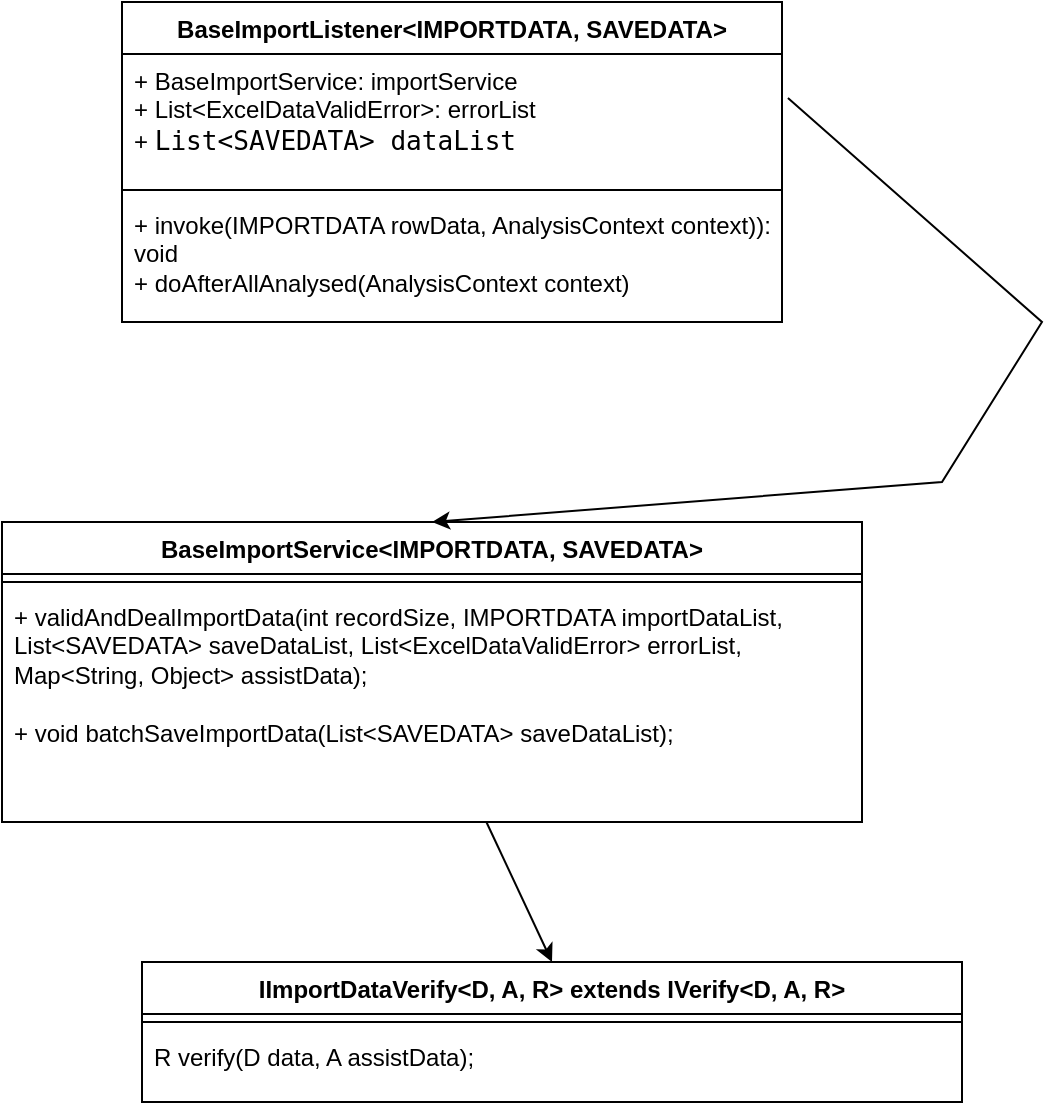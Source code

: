 <mxfile version="21.8.2" type="github">
  <diagram id="C5RBs43oDa-KdzZeNtuy" name="Page-1">
    <mxGraphModel dx="1107" dy="600" grid="1" gridSize="10" guides="1" tooltips="1" connect="1" arrows="1" fold="1" page="1" pageScale="1" pageWidth="827" pageHeight="1169" math="0" shadow="0">
      <root>
        <mxCell id="WIyWlLk6GJQsqaUBKTNV-0" />
        <mxCell id="WIyWlLk6GJQsqaUBKTNV-1" parent="WIyWlLk6GJQsqaUBKTNV-0" />
        <mxCell id="zuVHcqRCdnMktk0FbiQn-8" value="BaseImportListener&amp;lt;IMPORTDATA, SAVEDATA&amp;gt;" style="swimlane;fontStyle=1;align=center;verticalAlign=top;childLayout=stackLayout;horizontal=1;startSize=26;horizontalStack=0;resizeParent=1;resizeParentMax=0;resizeLast=0;collapsible=1;marginBottom=0;whiteSpace=wrap;html=1;" parent="WIyWlLk6GJQsqaUBKTNV-1" vertex="1">
          <mxGeometry x="170" y="50" width="330" height="160" as="geometry">
            <mxRectangle x="270" y="140" width="100" height="30" as="alternateBounds" />
          </mxGeometry>
        </mxCell>
        <mxCell id="zuVHcqRCdnMktk0FbiQn-9" value="+&amp;nbsp;BaseImportService:&amp;nbsp;importService&lt;br&gt;+&amp;nbsp;List&amp;lt;ExcelDataValidError&amp;gt;:&amp;nbsp;errorList&lt;br&gt;+&amp;nbsp;&lt;span style=&quot;font-family: &amp;quot;JetBrains Mono&amp;quot;, monospace; font-size: 9.8pt;&quot;&gt;List&amp;lt;&lt;/span&gt;&lt;span style=&quot;font-family: &amp;quot;JetBrains Mono&amp;quot;, monospace; font-size: 9.8pt;&quot;&gt;SAVEDATA&lt;/span&gt;&lt;span style=&quot;font-family: &amp;quot;JetBrains Mono&amp;quot;, monospace; font-size: 9.8pt;&quot;&gt;&amp;gt; &lt;/span&gt;&lt;span style=&quot;font-family: &amp;quot;JetBrains Mono&amp;quot;, monospace; font-size: 9.8pt;&quot;&gt;dataList&lt;/span&gt;" style="text;strokeColor=none;fillColor=none;align=left;verticalAlign=top;spacingLeft=4;spacingRight=4;overflow=hidden;rotatable=0;points=[[0,0.5],[1,0.5]];portConstraint=eastwest;whiteSpace=wrap;html=1;" parent="zuVHcqRCdnMktk0FbiQn-8" vertex="1">
          <mxGeometry y="26" width="330" height="64" as="geometry" />
        </mxCell>
        <mxCell id="zuVHcqRCdnMktk0FbiQn-10" value="" style="line;strokeWidth=1;fillColor=none;align=left;verticalAlign=middle;spacingTop=-1;spacingLeft=3;spacingRight=3;rotatable=0;labelPosition=right;points=[];portConstraint=eastwest;strokeColor=inherit;" parent="zuVHcqRCdnMktk0FbiQn-8" vertex="1">
          <mxGeometry y="90" width="330" height="8" as="geometry" />
        </mxCell>
        <mxCell id="zuVHcqRCdnMktk0FbiQn-11" value="+&amp;nbsp;invoke(IMPORTDATA rowData, AnalysisContext context)): void&lt;br&gt;+&amp;nbsp;doAfterAllAnalysed(AnalysisContext context)&lt;span style=&quot;background-color: initial;&quot;&gt;&lt;br&gt;&lt;/span&gt;" style="text;strokeColor=none;fillColor=none;align=left;verticalAlign=top;spacingLeft=4;spacingRight=4;overflow=hidden;rotatable=0;points=[[0,0.5],[1,0.5]];portConstraint=eastwest;whiteSpace=wrap;html=1;" parent="zuVHcqRCdnMktk0FbiQn-8" vertex="1">
          <mxGeometry y="98" width="330" height="62" as="geometry" />
        </mxCell>
        <mxCell id="DyyzGF6IbsgRGon9E-Up-0" value="BaseImportService&amp;lt;IMPORTDATA, SAVEDATA&amp;gt;" style="swimlane;fontStyle=1;align=center;verticalAlign=top;childLayout=stackLayout;horizontal=1;startSize=26;horizontalStack=0;resizeParent=1;resizeParentMax=0;resizeLast=0;collapsible=1;marginBottom=0;whiteSpace=wrap;html=1;" parent="WIyWlLk6GJQsqaUBKTNV-1" vertex="1">
          <mxGeometry x="110" y="310" width="430" height="150" as="geometry" />
        </mxCell>
        <mxCell id="DyyzGF6IbsgRGon9E-Up-2" value="" style="line;strokeWidth=1;fillColor=none;align=left;verticalAlign=middle;spacingTop=-1;spacingLeft=3;spacingRight=3;rotatable=0;labelPosition=right;points=[];portConstraint=eastwest;strokeColor=inherit;" parent="DyyzGF6IbsgRGon9E-Up-0" vertex="1">
          <mxGeometry y="26" width="430" height="8" as="geometry" />
        </mxCell>
        <mxCell id="DyyzGF6IbsgRGon9E-Up-3" value="+&amp;nbsp;validAndDealImportData(int recordSize, IMPORTDATA importDataList, List&amp;lt;SAVEDATA&amp;gt; saveDataList, List&amp;lt;ExcelDataValidError&amp;gt; errorList, Map&amp;lt;String, Object&amp;gt; assistData);&lt;br&gt;&lt;br&gt;+&amp;nbsp;void batchSaveImportData(List&amp;lt;SAVEDATA&amp;gt; saveDataList);" style="text;strokeColor=none;fillColor=none;align=left;verticalAlign=top;spacingLeft=4;spacingRight=4;overflow=hidden;rotatable=0;points=[[0,0.5],[1,0.5]];portConstraint=eastwest;whiteSpace=wrap;html=1;" parent="DyyzGF6IbsgRGon9E-Up-0" vertex="1">
          <mxGeometry y="34" width="430" height="116" as="geometry" />
        </mxCell>
        <mxCell id="DyyzGF6IbsgRGon9E-Up-7" value="" style="endArrow=classic;html=1;rounded=0;entryX=0.5;entryY=0;entryDx=0;entryDy=0;exitX=1.009;exitY=0.344;exitDx=0;exitDy=0;exitPerimeter=0;" parent="WIyWlLk6GJQsqaUBKTNV-1" source="zuVHcqRCdnMktk0FbiQn-9" target="DyyzGF6IbsgRGon9E-Up-0" edge="1">
          <mxGeometry width="50" height="50" relative="1" as="geometry">
            <mxPoint x="480" y="180" as="sourcePoint" />
            <mxPoint x="530" y="130" as="targetPoint" />
            <Array as="points">
              <mxPoint x="630" y="210" />
              <mxPoint x="580" y="290" />
            </Array>
          </mxGeometry>
        </mxCell>
        <mxCell id="YvoegNDx32LM2ayUGJ9d-0" value="IImportDataVerify&amp;lt;D, A, R&amp;gt; extends IVerify&amp;lt;D, A, R&amp;gt;" style="swimlane;fontStyle=1;align=center;verticalAlign=top;childLayout=stackLayout;horizontal=1;startSize=26;horizontalStack=0;resizeParent=1;resizeParentMax=0;resizeLast=0;collapsible=1;marginBottom=0;whiteSpace=wrap;html=1;" vertex="1" parent="WIyWlLk6GJQsqaUBKTNV-1">
          <mxGeometry x="180" y="530" width="410" height="70" as="geometry" />
        </mxCell>
        <mxCell id="YvoegNDx32LM2ayUGJ9d-1" value="" style="line;strokeWidth=1;fillColor=none;align=left;verticalAlign=middle;spacingTop=-1;spacingLeft=3;spacingRight=3;rotatable=0;labelPosition=right;points=[];portConstraint=eastwest;strokeColor=inherit;" vertex="1" parent="YvoegNDx32LM2ayUGJ9d-0">
          <mxGeometry y="26" width="410" height="8" as="geometry" />
        </mxCell>
        <mxCell id="YvoegNDx32LM2ayUGJ9d-2" value="R verify(D data, A assistData);" style="text;strokeColor=none;fillColor=none;align=left;verticalAlign=top;spacingLeft=4;spacingRight=4;overflow=hidden;rotatable=0;points=[[0,0.5],[1,0.5]];portConstraint=eastwest;whiteSpace=wrap;html=1;" vertex="1" parent="YvoegNDx32LM2ayUGJ9d-0">
          <mxGeometry y="34" width="410" height="36" as="geometry" />
        </mxCell>
        <mxCell id="YvoegNDx32LM2ayUGJ9d-3" value="" style="endArrow=classic;html=1;rounded=0;entryX=0.5;entryY=0;entryDx=0;entryDy=0;" edge="1" parent="WIyWlLk6GJQsqaUBKTNV-1" source="DyyzGF6IbsgRGon9E-Up-3" target="YvoegNDx32LM2ayUGJ9d-0">
          <mxGeometry width="50" height="50" relative="1" as="geometry">
            <mxPoint x="570" y="480" as="sourcePoint" />
            <mxPoint x="620" y="430" as="targetPoint" />
          </mxGeometry>
        </mxCell>
      </root>
    </mxGraphModel>
  </diagram>
</mxfile>
